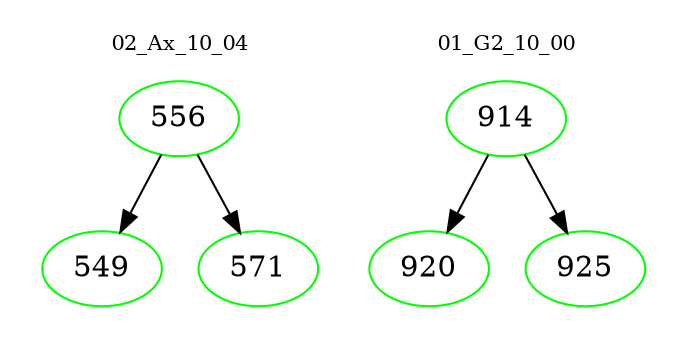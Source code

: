 digraph{
subgraph cluster_0 {
color = white
label = "02_Ax_10_04";
fontsize=10;
T0_556 [label="556", color="green"]
T0_556 -> T0_549 [color="black"]
T0_549 [label="549", color="green"]
T0_556 -> T0_571 [color="black"]
T0_571 [label="571", color="green"]
}
subgraph cluster_1 {
color = white
label = "01_G2_10_00";
fontsize=10;
T1_914 [label="914", color="green"]
T1_914 -> T1_920 [color="black"]
T1_920 [label="920", color="green"]
T1_914 -> T1_925 [color="black"]
T1_925 [label="925", color="green"]
}
}
